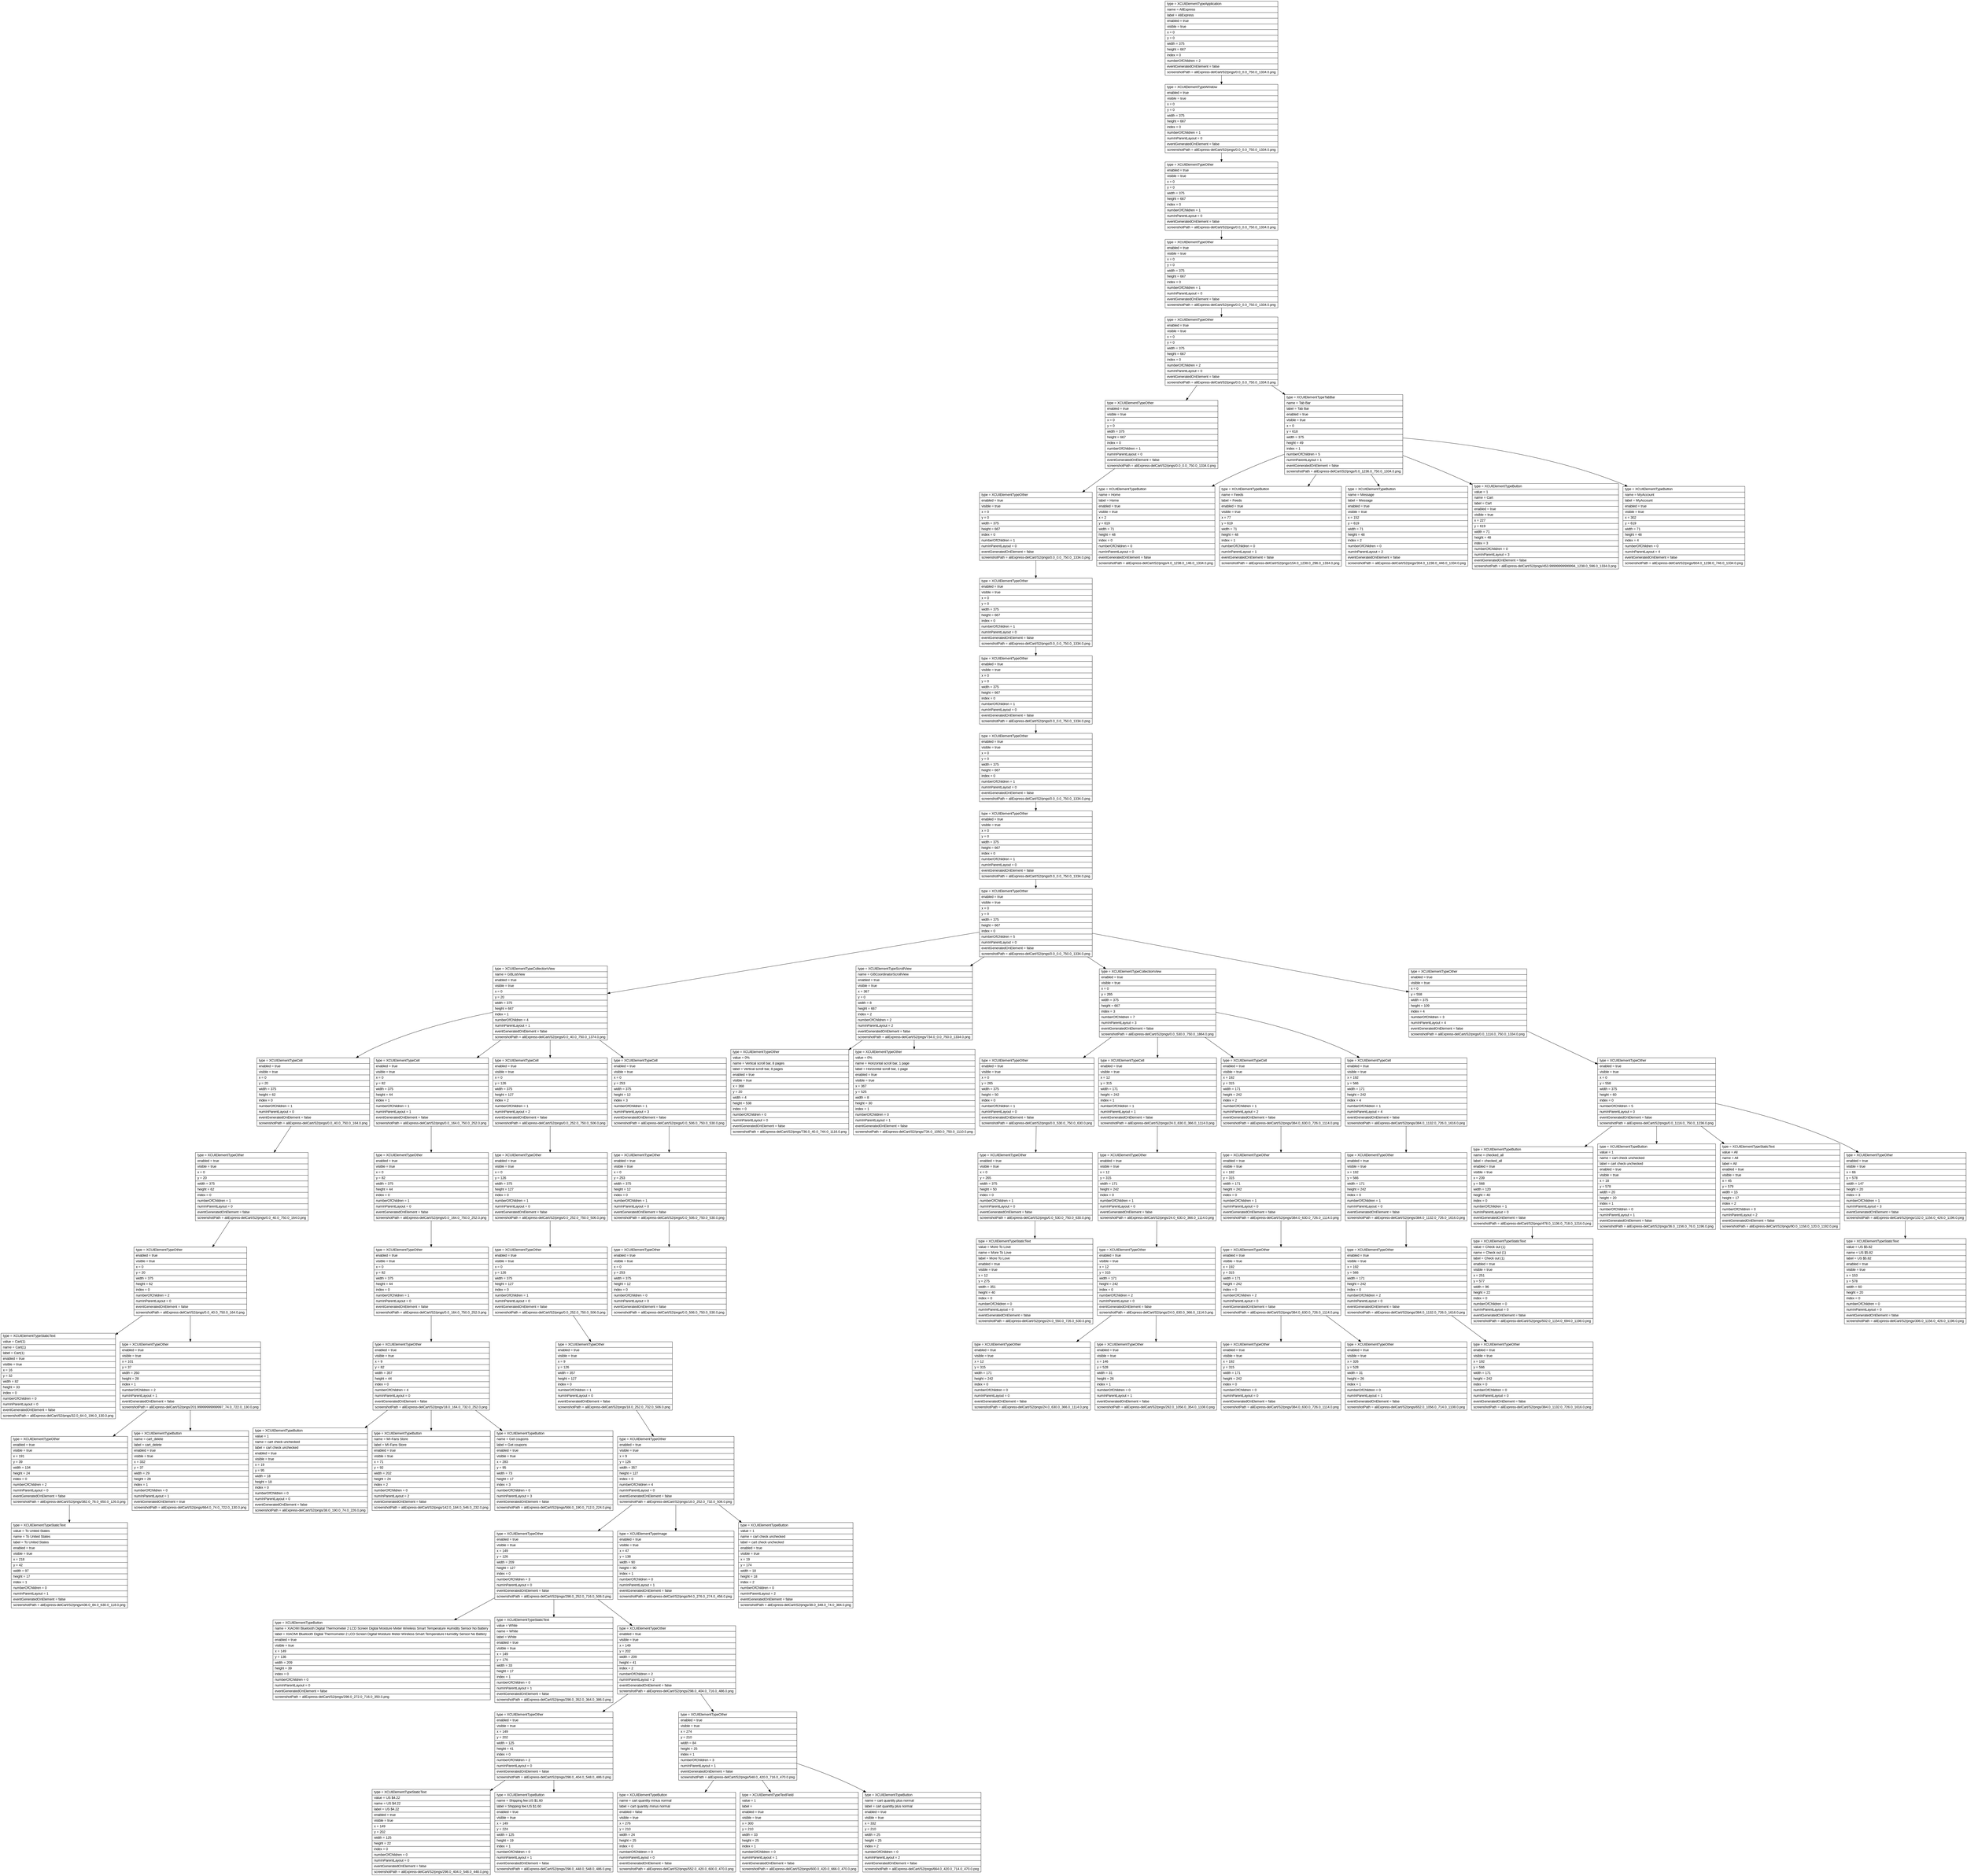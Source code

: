 digraph Layout {

	node [shape=record fontname=Arial];

	0	[label="{type = XCUIElementTypeApplication\l|name = AliExpress\l|label = AliExpress\l|enabled = true\l|visible = true\l|x = 0\l|y = 0\l|width = 375\l|height = 667\l|index = 0\l|numberOfChildren = 2\l|eventGeneratedOnElement = false \l|screenshotPath = aliExpress-delCart/S2/pngs/0.0_0.0_750.0_1334.0.png\l}"]
	1	[label="{type = XCUIElementTypeWindow\l|enabled = true\l|visible = true\l|x = 0\l|y = 0\l|width = 375\l|height = 667\l|index = 0\l|numberOfChildren = 1\l|numInParentLayout = 0\l|eventGeneratedOnElement = false \l|screenshotPath = aliExpress-delCart/S2/pngs/0.0_0.0_750.0_1334.0.png\l}"]
	2	[label="{type = XCUIElementTypeOther\l|enabled = true\l|visible = true\l|x = 0\l|y = 0\l|width = 375\l|height = 667\l|index = 0\l|numberOfChildren = 1\l|numInParentLayout = 0\l|eventGeneratedOnElement = false \l|screenshotPath = aliExpress-delCart/S2/pngs/0.0_0.0_750.0_1334.0.png\l}"]
	3	[label="{type = XCUIElementTypeOther\l|enabled = true\l|visible = true\l|x = 0\l|y = 0\l|width = 375\l|height = 667\l|index = 0\l|numberOfChildren = 1\l|numInParentLayout = 0\l|eventGeneratedOnElement = false \l|screenshotPath = aliExpress-delCart/S2/pngs/0.0_0.0_750.0_1334.0.png\l}"]
	4	[label="{type = XCUIElementTypeOther\l|enabled = true\l|visible = true\l|x = 0\l|y = 0\l|width = 375\l|height = 667\l|index = 0\l|numberOfChildren = 2\l|numInParentLayout = 0\l|eventGeneratedOnElement = false \l|screenshotPath = aliExpress-delCart/S2/pngs/0.0_0.0_750.0_1334.0.png\l}"]
	5	[label="{type = XCUIElementTypeOther\l|enabled = true\l|visible = true\l|x = 0\l|y = 0\l|width = 375\l|height = 667\l|index = 0\l|numberOfChildren = 1\l|numInParentLayout = 0\l|eventGeneratedOnElement = false \l|screenshotPath = aliExpress-delCart/S2/pngs/0.0_0.0_750.0_1334.0.png\l}"]
	6	[label="{type = XCUIElementTypeTabBar\l|name = Tab Bar\l|label = Tab Bar\l|enabled = true\l|visible = true\l|x = 0\l|y = 618\l|width = 375\l|height = 49\l|index = 1\l|numberOfChildren = 5\l|numInParentLayout = 1\l|eventGeneratedOnElement = false \l|screenshotPath = aliExpress-delCart/S2/pngs/0.0_1236.0_750.0_1334.0.png\l}"]
	7	[label="{type = XCUIElementTypeOther\l|enabled = true\l|visible = true\l|x = 0\l|y = 0\l|width = 375\l|height = 667\l|index = 0\l|numberOfChildren = 1\l|numInParentLayout = 0\l|eventGeneratedOnElement = false \l|screenshotPath = aliExpress-delCart/S2/pngs/0.0_0.0_750.0_1334.0.png\l}"]
	8	[label="{type = XCUIElementTypeButton\l|name = Home\l|label = Home\l|enabled = true\l|visible = true\l|x = 2\l|y = 619\l|width = 71\l|height = 48\l|index = 0\l|numberOfChildren = 0\l|numInParentLayout = 0\l|eventGeneratedOnElement = false \l|screenshotPath = aliExpress-delCart/S2/pngs/4.0_1238.0_146.0_1334.0.png\l}"]
	9	[label="{type = XCUIElementTypeButton\l|name = Feeds\l|label = Feeds\l|enabled = true\l|visible = true\l|x = 77\l|y = 619\l|width = 71\l|height = 48\l|index = 1\l|numberOfChildren = 0\l|numInParentLayout = 1\l|eventGeneratedOnElement = false \l|screenshotPath = aliExpress-delCart/S2/pngs/154.0_1238.0_296.0_1334.0.png\l}"]
	10	[label="{type = XCUIElementTypeButton\l|name = Message\l|label = Message\l|enabled = true\l|visible = true\l|x = 152\l|y = 619\l|width = 71\l|height = 48\l|index = 2\l|numberOfChildren = 0\l|numInParentLayout = 2\l|eventGeneratedOnElement = false \l|screenshotPath = aliExpress-delCart/S2/pngs/304.0_1238.0_446.0_1334.0.png\l}"]
	11	[label="{type = XCUIElementTypeButton\l|value = 1\l|name = Cart\l|label = Cart\l|enabled = true\l|visible = true\l|x = 227\l|y = 619\l|width = 71\l|height = 48\l|index = 3\l|numberOfChildren = 0\l|numInParentLayout = 3\l|eventGeneratedOnElement = false \l|screenshotPath = aliExpress-delCart/S2/pngs/453.99999999999994_1238.0_596.0_1334.0.png\l}"]
	12	[label="{type = XCUIElementTypeButton\l|name = MyAccount\l|label = MyAccount\l|enabled = true\l|visible = true\l|x = 302\l|y = 619\l|width = 71\l|height = 48\l|index = 4\l|numberOfChildren = 0\l|numInParentLayout = 4\l|eventGeneratedOnElement = false \l|screenshotPath = aliExpress-delCart/S2/pngs/604.0_1238.0_746.0_1334.0.png\l}"]
	13	[label="{type = XCUIElementTypeOther\l|enabled = true\l|visible = true\l|x = 0\l|y = 0\l|width = 375\l|height = 667\l|index = 0\l|numberOfChildren = 1\l|numInParentLayout = 0\l|eventGeneratedOnElement = false \l|screenshotPath = aliExpress-delCart/S2/pngs/0.0_0.0_750.0_1334.0.png\l}"]
	14	[label="{type = XCUIElementTypeOther\l|enabled = true\l|visible = true\l|x = 0\l|y = 0\l|width = 375\l|height = 667\l|index = 0\l|numberOfChildren = 1\l|numInParentLayout = 0\l|eventGeneratedOnElement = false \l|screenshotPath = aliExpress-delCart/S2/pngs/0.0_0.0_750.0_1334.0.png\l}"]
	15	[label="{type = XCUIElementTypeOther\l|enabled = true\l|visible = true\l|x = 0\l|y = 0\l|width = 375\l|height = 667\l|index = 0\l|numberOfChildren = 1\l|numInParentLayout = 0\l|eventGeneratedOnElement = false \l|screenshotPath = aliExpress-delCart/S2/pngs/0.0_0.0_750.0_1334.0.png\l}"]
	16	[label="{type = XCUIElementTypeOther\l|enabled = true\l|visible = true\l|x = 0\l|y = 0\l|width = 375\l|height = 667\l|index = 0\l|numberOfChildren = 1\l|numInParentLayout = 0\l|eventGeneratedOnElement = false \l|screenshotPath = aliExpress-delCart/S2/pngs/0.0_0.0_750.0_1334.0.png\l}"]
	17	[label="{type = XCUIElementTypeOther\l|enabled = true\l|visible = true\l|x = 0\l|y = 0\l|width = 375\l|height = 667\l|index = 0\l|numberOfChildren = 5\l|numInParentLayout = 0\l|eventGeneratedOnElement = false \l|screenshotPath = aliExpress-delCart/S2/pngs/0.0_0.0_750.0_1334.0.png\l}"]
	18	[label="{type = XCUIElementTypeCollectionView\l|name = GBListView\l|enabled = true\l|visible = true\l|x = 0\l|y = 20\l|width = 375\l|height = 667\l|index = 1\l|numberOfChildren = 4\l|numInParentLayout = 1\l|eventGeneratedOnElement = false \l|screenshotPath = aliExpress-delCart/S2/pngs/0.0_40.0_750.0_1374.0.png\l}"]
	19	[label="{type = XCUIElementTypeScrollView\l|name = GBCoordinatorScrollView\l|enabled = true\l|visible = true\l|x = 367\l|y = 0\l|width = 8\l|height = 667\l|index = 2\l|numberOfChildren = 2\l|numInParentLayout = 2\l|eventGeneratedOnElement = false \l|screenshotPath = aliExpress-delCart/S2/pngs/734.0_0.0_750.0_1334.0.png\l}"]
	20	[label="{type = XCUIElementTypeCollectionView\l|enabled = true\l|visible = true\l|x = 0\l|y = 265\l|width = 375\l|height = 667\l|index = 3\l|numberOfChildren = 7\l|numInParentLayout = 3\l|eventGeneratedOnElement = false \l|screenshotPath = aliExpress-delCart/S2/pngs/0.0_530.0_750.0_1864.0.png\l}"]
	21	[label="{type = XCUIElementTypeOther\l|enabled = true\l|visible = true\l|x = 0\l|y = 558\l|width = 375\l|height = 109\l|index = 4\l|numberOfChildren = 3\l|numInParentLayout = 4\l|eventGeneratedOnElement = false \l|screenshotPath = aliExpress-delCart/S2/pngs/0.0_1116.0_750.0_1334.0.png\l}"]
	22	[label="{type = XCUIElementTypeCell\l|enabled = true\l|visible = true\l|x = 0\l|y = 20\l|width = 375\l|height = 62\l|index = 0\l|numberOfChildren = 1\l|numInParentLayout = 0\l|eventGeneratedOnElement = false \l|screenshotPath = aliExpress-delCart/S2/pngs/0.0_40.0_750.0_164.0.png\l}"]
	23	[label="{type = XCUIElementTypeCell\l|enabled = true\l|visible = true\l|x = 0\l|y = 82\l|width = 375\l|height = 44\l|index = 1\l|numberOfChildren = 1\l|numInParentLayout = 1\l|eventGeneratedOnElement = false \l|screenshotPath = aliExpress-delCart/S2/pngs/0.0_164.0_750.0_252.0.png\l}"]
	24	[label="{type = XCUIElementTypeCell\l|enabled = true\l|visible = true\l|x = 0\l|y = 126\l|width = 375\l|height = 127\l|index = 2\l|numberOfChildren = 1\l|numInParentLayout = 2\l|eventGeneratedOnElement = false \l|screenshotPath = aliExpress-delCart/S2/pngs/0.0_252.0_750.0_506.0.png\l}"]
	25	[label="{type = XCUIElementTypeCell\l|enabled = true\l|visible = true\l|x = 0\l|y = 253\l|width = 375\l|height = 12\l|index = 3\l|numberOfChildren = 1\l|numInParentLayout = 3\l|eventGeneratedOnElement = false \l|screenshotPath = aliExpress-delCart/S2/pngs/0.0_506.0_750.0_530.0.png\l}"]
	26	[label="{type = XCUIElementTypeOther\l|value = 0%\l|name = Vertical scroll bar, 8 pages\l|label = Vertical scroll bar, 8 pages\l|enabled = true\l|visible = true\l|x = 368\l|y = 20\l|width = 4\l|height = 538\l|index = 0\l|numberOfChildren = 0\l|numInParentLayout = 0\l|eventGeneratedOnElement = false \l|screenshotPath = aliExpress-delCart/S2/pngs/736.0_40.0_744.0_1116.0.png\l}"]
	27	[label="{type = XCUIElementTypeOther\l|value = 0%\l|name = Horizontal scroll bar, 1 page\l|label = Horizontal scroll bar, 1 page\l|enabled = true\l|visible = true\l|x = 367\l|y = 525\l|width = 8\l|height = 30\l|index = 1\l|numberOfChildren = 0\l|numInParentLayout = 1\l|eventGeneratedOnElement = false \l|screenshotPath = aliExpress-delCart/S2/pngs/734.0_1050.0_750.0_1110.0.png\l}"]
	28	[label="{type = XCUIElementTypeOther\l|enabled = true\l|visible = true\l|x = 0\l|y = 265\l|width = 375\l|height = 50\l|index = 0\l|numberOfChildren = 1\l|numInParentLayout = 0\l|eventGeneratedOnElement = false \l|screenshotPath = aliExpress-delCart/S2/pngs/0.0_530.0_750.0_630.0.png\l}"]
	29	[label="{type = XCUIElementTypeCell\l|enabled = true\l|visible = true\l|x = 12\l|y = 315\l|width = 171\l|height = 242\l|index = 1\l|numberOfChildren = 1\l|numInParentLayout = 1\l|eventGeneratedOnElement = false \l|screenshotPath = aliExpress-delCart/S2/pngs/24.0_630.0_366.0_1114.0.png\l}"]
	30	[label="{type = XCUIElementTypeCell\l|enabled = true\l|visible = true\l|x = 192\l|y = 315\l|width = 171\l|height = 242\l|index = 2\l|numberOfChildren = 1\l|numInParentLayout = 2\l|eventGeneratedOnElement = false \l|screenshotPath = aliExpress-delCart/S2/pngs/384.0_630.0_726.0_1114.0.png\l}"]
	31	[label="{type = XCUIElementTypeCell\l|enabled = true\l|visible = true\l|x = 192\l|y = 566\l|width = 171\l|height = 242\l|index = 4\l|numberOfChildren = 1\l|numInParentLayout = 4\l|eventGeneratedOnElement = false \l|screenshotPath = aliExpress-delCart/S2/pngs/384.0_1132.0_726.0_1616.0.png\l}"]
	32	[label="{type = XCUIElementTypeOther\l|enabled = true\l|visible = true\l|x = 0\l|y = 558\l|width = 375\l|height = 60\l|index = 0\l|numberOfChildren = 5\l|numInParentLayout = 0\l|eventGeneratedOnElement = false \l|screenshotPath = aliExpress-delCart/S2/pngs/0.0_1116.0_750.0_1236.0.png\l}"]
	33	[label="{type = XCUIElementTypeOther\l|enabled = true\l|visible = true\l|x = 0\l|y = 20\l|width = 375\l|height = 62\l|index = 0\l|numberOfChildren = 1\l|numInParentLayout = 0\l|eventGeneratedOnElement = false \l|screenshotPath = aliExpress-delCart/S2/pngs/0.0_40.0_750.0_164.0.png\l}"]
	34	[label="{type = XCUIElementTypeOther\l|enabled = true\l|visible = true\l|x = 0\l|y = 82\l|width = 375\l|height = 44\l|index = 0\l|numberOfChildren = 1\l|numInParentLayout = 0\l|eventGeneratedOnElement = false \l|screenshotPath = aliExpress-delCart/S2/pngs/0.0_164.0_750.0_252.0.png\l}"]
	35	[label="{type = XCUIElementTypeOther\l|enabled = true\l|visible = true\l|x = 0\l|y = 126\l|width = 375\l|height = 127\l|index = 0\l|numberOfChildren = 1\l|numInParentLayout = 0\l|eventGeneratedOnElement = false \l|screenshotPath = aliExpress-delCart/S2/pngs/0.0_252.0_750.0_506.0.png\l}"]
	36	[label="{type = XCUIElementTypeOther\l|enabled = true\l|visible = true\l|x = 0\l|y = 253\l|width = 375\l|height = 12\l|index = 0\l|numberOfChildren = 1\l|numInParentLayout = 0\l|eventGeneratedOnElement = false \l|screenshotPath = aliExpress-delCart/S2/pngs/0.0_506.0_750.0_530.0.png\l}"]
	37	[label="{type = XCUIElementTypeOther\l|enabled = true\l|visible = true\l|x = 0\l|y = 265\l|width = 375\l|height = 50\l|index = 0\l|numberOfChildren = 1\l|numInParentLayout = 0\l|eventGeneratedOnElement = false \l|screenshotPath = aliExpress-delCart/S2/pngs/0.0_530.0_750.0_630.0.png\l}"]
	38	[label="{type = XCUIElementTypeOther\l|enabled = true\l|visible = true\l|x = 12\l|y = 315\l|width = 171\l|height = 242\l|index = 0\l|numberOfChildren = 1\l|numInParentLayout = 0\l|eventGeneratedOnElement = false \l|screenshotPath = aliExpress-delCart/S2/pngs/24.0_630.0_366.0_1114.0.png\l}"]
	39	[label="{type = XCUIElementTypeOther\l|enabled = true\l|visible = true\l|x = 192\l|y = 315\l|width = 171\l|height = 242\l|index = 0\l|numberOfChildren = 1\l|numInParentLayout = 0\l|eventGeneratedOnElement = false \l|screenshotPath = aliExpress-delCart/S2/pngs/384.0_630.0_726.0_1114.0.png\l}"]
	40	[label="{type = XCUIElementTypeOther\l|enabled = true\l|visible = true\l|x = 192\l|y = 566\l|width = 171\l|height = 242\l|index = 0\l|numberOfChildren = 1\l|numInParentLayout = 0\l|eventGeneratedOnElement = false \l|screenshotPath = aliExpress-delCart/S2/pngs/384.0_1132.0_726.0_1616.0.png\l}"]
	41	[label="{type = XCUIElementTypeButton\l|name = checked_all\l|label = checked_all\l|enabled = true\l|visible = true\l|x = 239\l|y = 568\l|width = 120\l|height = 40\l|index = 0\l|numberOfChildren = 1\l|numInParentLayout = 0\l|eventGeneratedOnElement = false \l|screenshotPath = aliExpress-delCart/S2/pngs/478.0_1136.0_718.0_1216.0.png\l}"]
	42	[label="{type = XCUIElementTypeButton\l|value = 1\l|name = cart check unchecked\l|label = cart check unchecked\l|enabled = true\l|visible = true\l|x = 18\l|y = 578\l|width = 20\l|height = 20\l|index = 1\l|numberOfChildren = 0\l|numInParentLayout = 1\l|eventGeneratedOnElement = false \l|screenshotPath = aliExpress-delCart/S2/pngs/36.0_1156.0_76.0_1196.0.png\l}"]
	43	[label="{type = XCUIElementTypeStaticText\l|value = All\l|name = All\l|label = All\l|enabled = true\l|visible = true\l|x = 45\l|y = 579\l|width = 15\l|height = 17\l|index = 2\l|numberOfChildren = 0\l|numInParentLayout = 2\l|eventGeneratedOnElement = false \l|screenshotPath = aliExpress-delCart/S2/pngs/90.0_1158.0_120.0_1192.0.png\l}"]
	44	[label="{type = XCUIElementTypeOther\l|enabled = true\l|visible = true\l|x = 66\l|y = 578\l|width = 147\l|height = 20\l|index = 3\l|numberOfChildren = 1\l|numInParentLayout = 3\l|eventGeneratedOnElement = false \l|screenshotPath = aliExpress-delCart/S2/pngs/132.0_1156.0_426.0_1196.0.png\l}"]
	45	[label="{type = XCUIElementTypeOther\l|enabled = true\l|visible = true\l|x = 0\l|y = 20\l|width = 375\l|height = 62\l|index = 0\l|numberOfChildren = 2\l|numInParentLayout = 0\l|eventGeneratedOnElement = false \l|screenshotPath = aliExpress-delCart/S2/pngs/0.0_40.0_750.0_164.0.png\l}"]
	46	[label="{type = XCUIElementTypeOther\l|enabled = true\l|visible = true\l|x = 0\l|y = 82\l|width = 375\l|height = 44\l|index = 0\l|numberOfChildren = 1\l|numInParentLayout = 0\l|eventGeneratedOnElement = false \l|screenshotPath = aliExpress-delCart/S2/pngs/0.0_164.0_750.0_252.0.png\l}"]
	47	[label="{type = XCUIElementTypeOther\l|enabled = true\l|visible = true\l|x = 0\l|y = 126\l|width = 375\l|height = 127\l|index = 0\l|numberOfChildren = 1\l|numInParentLayout = 0\l|eventGeneratedOnElement = false \l|screenshotPath = aliExpress-delCart/S2/pngs/0.0_252.0_750.0_506.0.png\l}"]
	48	[label="{type = XCUIElementTypeOther\l|enabled = true\l|visible = true\l|x = 0\l|y = 253\l|width = 375\l|height = 12\l|index = 0\l|numberOfChildren = 0\l|numInParentLayout = 0\l|eventGeneratedOnElement = false \l|screenshotPath = aliExpress-delCart/S2/pngs/0.0_506.0_750.0_530.0.png\l}"]
	49	[label="{type = XCUIElementTypeStaticText\l|value = More To Love\l|name = More To Love\l|label = More To Love\l|enabled = true\l|visible = true\l|x = 12\l|y = 275\l|width = 351\l|height = 40\l|index = 0\l|numberOfChildren = 0\l|numInParentLayout = 0\l|eventGeneratedOnElement = false \l|screenshotPath = aliExpress-delCart/S2/pngs/24.0_550.0_726.0_630.0.png\l}"]
	50	[label="{type = XCUIElementTypeOther\l|enabled = true\l|visible = true\l|x = 12\l|y = 315\l|width = 171\l|height = 242\l|index = 0\l|numberOfChildren = 2\l|numInParentLayout = 0\l|eventGeneratedOnElement = false \l|screenshotPath = aliExpress-delCart/S2/pngs/24.0_630.0_366.0_1114.0.png\l}"]
	51	[label="{type = XCUIElementTypeOther\l|enabled = true\l|visible = true\l|x = 192\l|y = 315\l|width = 171\l|height = 242\l|index = 0\l|numberOfChildren = 2\l|numInParentLayout = 0\l|eventGeneratedOnElement = false \l|screenshotPath = aliExpress-delCart/S2/pngs/384.0_630.0_726.0_1114.0.png\l}"]
	52	[label="{type = XCUIElementTypeOther\l|enabled = true\l|visible = true\l|x = 192\l|y = 566\l|width = 171\l|height = 242\l|index = 0\l|numberOfChildren = 2\l|numInParentLayout = 0\l|eventGeneratedOnElement = false \l|screenshotPath = aliExpress-delCart/S2/pngs/384.0_1132.0_726.0_1616.0.png\l}"]
	53	[label="{type = XCUIElementTypeStaticText\l|value = Check out (1)\l|name = Check out (1)\l|label = Check out (1)\l|enabled = true\l|visible = true\l|x = 251\l|y = 577\l|width = 96\l|height = 22\l|index = 0\l|numberOfChildren = 0\l|numInParentLayout = 0\l|eventGeneratedOnElement = false \l|screenshotPath = aliExpress-delCart/S2/pngs/502.0_1154.0_694.0_1198.0.png\l}"]
	54	[label="{type = XCUIElementTypeStaticText\l|value = US $5.82\l|name = US $5.82\l|label = US $5.82\l|enabled = true\l|visible = true\l|x = 153\l|y = 578\l|width = 60\l|height = 20\l|index = 0\l|numberOfChildren = 0\l|numInParentLayout = 0\l|eventGeneratedOnElement = false \l|screenshotPath = aliExpress-delCart/S2/pngs/306.0_1156.0_426.0_1196.0.png\l}"]
	55	[label="{type = XCUIElementTypeStaticText\l|value = Cart(1)\l|name = Cart(1)\l|label = Cart(1)\l|enabled = true\l|visible = true\l|x = 16\l|y = 32\l|width = 82\l|height = 33\l|index = 0\l|numberOfChildren = 0\l|numInParentLayout = 0\l|eventGeneratedOnElement = false \l|screenshotPath = aliExpress-delCart/S2/pngs/32.0_64.0_196.0_130.0.png\l}"]
	56	[label="{type = XCUIElementTypeOther\l|enabled = true\l|visible = true\l|x = 101\l|y = 37\l|width = 260\l|height = 28\l|index = 1\l|numberOfChildren = 2\l|numInParentLayout = 1\l|eventGeneratedOnElement = false \l|screenshotPath = aliExpress-delCart/S2/pngs/201.99999999999997_74.0_722.0_130.0.png\l}"]
	57	[label="{type = XCUIElementTypeOther\l|enabled = true\l|visible = true\l|x = 9\l|y = 82\l|width = 357\l|height = 44\l|index = 0\l|numberOfChildren = 4\l|numInParentLayout = 0\l|eventGeneratedOnElement = false \l|screenshotPath = aliExpress-delCart/S2/pngs/18.0_164.0_732.0_252.0.png\l}"]
	58	[label="{type = XCUIElementTypeOther\l|enabled = true\l|visible = true\l|x = 9\l|y = 126\l|width = 357\l|height = 127\l|index = 0\l|numberOfChildren = 1\l|numInParentLayout = 0\l|eventGeneratedOnElement = false \l|screenshotPath = aliExpress-delCart/S2/pngs/18.0_252.0_732.0_506.0.png\l}"]
	59	[label="{type = XCUIElementTypeOther\l|enabled = true\l|visible = true\l|x = 12\l|y = 315\l|width = 171\l|height = 242\l|index = 0\l|numberOfChildren = 0\l|numInParentLayout = 0\l|eventGeneratedOnElement = false \l|screenshotPath = aliExpress-delCart/S2/pngs/24.0_630.0_366.0_1114.0.png\l}"]
	60	[label="{type = XCUIElementTypeOther\l|enabled = true\l|visible = true\l|x = 146\l|y = 528\l|width = 31\l|height = 26\l|index = 1\l|numberOfChildren = 0\l|numInParentLayout = 1\l|eventGeneratedOnElement = false \l|screenshotPath = aliExpress-delCart/S2/pngs/292.0_1056.0_354.0_1108.0.png\l}"]
	61	[label="{type = XCUIElementTypeOther\l|enabled = true\l|visible = true\l|x = 192\l|y = 315\l|width = 171\l|height = 242\l|index = 0\l|numberOfChildren = 0\l|numInParentLayout = 0\l|eventGeneratedOnElement = false \l|screenshotPath = aliExpress-delCart/S2/pngs/384.0_630.0_726.0_1114.0.png\l}"]
	62	[label="{type = XCUIElementTypeOther\l|enabled = true\l|visible = true\l|x = 326\l|y = 528\l|width = 31\l|height = 26\l|index = 1\l|numberOfChildren = 0\l|numInParentLayout = 1\l|eventGeneratedOnElement = false \l|screenshotPath = aliExpress-delCart/S2/pngs/652.0_1056.0_714.0_1108.0.png\l}"]
	63	[label="{type = XCUIElementTypeOther\l|enabled = true\l|visible = true\l|x = 192\l|y = 566\l|width = 171\l|height = 242\l|index = 0\l|numberOfChildren = 0\l|numInParentLayout = 0\l|eventGeneratedOnElement = false \l|screenshotPath = aliExpress-delCart/S2/pngs/384.0_1132.0_726.0_1616.0.png\l}"]
	64	[label="{type = XCUIElementTypeOther\l|enabled = true\l|visible = true\l|x = 191\l|y = 39\l|width = 134\l|height = 24\l|index = 0\l|numberOfChildren = 2\l|numInParentLayout = 0\l|eventGeneratedOnElement = false \l|screenshotPath = aliExpress-delCart/S2/pngs/382.0_78.0_650.0_126.0.png\l}"]
	65	[label="{type = XCUIElementTypeButton\l|name = cart_delete\l|label = cart_delete\l|enabled = true\l|visible = true\l|x = 332\l|y = 37\l|width = 29\l|height = 28\l|index = 1\l|numberOfChildren = 0\l|numInParentLayout = 1\l|eventGeneratedOnElement = true \l|screenshotPath = aliExpress-delCart/S2/pngs/664.0_74.0_722.0_130.0.png\l}"]
	66	[label="{type = XCUIElementTypeButton\l|value = 1\l|name = cart check unchecked\l|label = cart check unchecked\l|enabled = true\l|visible = true\l|x = 19\l|y = 95\l|width = 18\l|height = 18\l|index = 0\l|numberOfChildren = 0\l|numInParentLayout = 0\l|eventGeneratedOnElement = false \l|screenshotPath = aliExpress-delCart/S2/pngs/38.0_190.0_74.0_226.0.png\l}"]
	67	[label="{type = XCUIElementTypeButton\l|name = MI-Fans Store\l|label = MI-Fans Store\l|enabled = true\l|visible = true\l|x = 71\l|y = 92\l|width = 202\l|height = 24\l|index = 2\l|numberOfChildren = 0\l|numInParentLayout = 2\l|eventGeneratedOnElement = false \l|screenshotPath = aliExpress-delCart/S2/pngs/142.0_184.0_546.0_232.0.png\l}"]
	68	[label="{type = XCUIElementTypeButton\l|name = Get coupons\l|label = Get coupons\l|enabled = true\l|visible = true\l|x = 283\l|y = 95\l|width = 73\l|height = 17\l|index = 3\l|numberOfChildren = 0\l|numInParentLayout = 3\l|eventGeneratedOnElement = false \l|screenshotPath = aliExpress-delCart/S2/pngs/566.0_190.0_712.0_224.0.png\l}"]
	69	[label="{type = XCUIElementTypeOther\l|enabled = true\l|visible = true\l|x = 9\l|y = 126\l|width = 357\l|height = 127\l|index = 0\l|numberOfChildren = 4\l|numInParentLayout = 0\l|eventGeneratedOnElement = false \l|screenshotPath = aliExpress-delCart/S2/pngs/18.0_252.0_732.0_506.0.png\l}"]
	70	[label="{type = XCUIElementTypeStaticText\l|value = To United States\l|name = To United States\l|label = To United States\l|enabled = true\l|visible = true\l|x = 218\l|y = 42\l|width = 97\l|height = 17\l|index = 1\l|numberOfChildren = 0\l|numInParentLayout = 1\l|eventGeneratedOnElement = false \l|screenshotPath = aliExpress-delCart/S2/pngs/436.0_84.0_630.0_118.0.png\l}"]
	71	[label="{type = XCUIElementTypeOther\l|enabled = true\l|visible = true\l|x = 149\l|y = 126\l|width = 209\l|height = 127\l|index = 0\l|numberOfChildren = 3\l|numInParentLayout = 0\l|eventGeneratedOnElement = false \l|screenshotPath = aliExpress-delCart/S2/pngs/298.0_252.0_716.0_506.0.png\l}"]
	72	[label="{type = XCUIElementTypeImage\l|enabled = true\l|visible = true\l|x = 47\l|y = 138\l|width = 90\l|height = 90\l|index = 1\l|numberOfChildren = 0\l|numInParentLayout = 1\l|eventGeneratedOnElement = false \l|screenshotPath = aliExpress-delCart/S2/pngs/94.0_276.0_274.0_456.0.png\l}"]
	73	[label="{type = XCUIElementTypeButton\l|value = 1\l|name = cart check unchecked\l|label = cart check unchecked\l|enabled = true\l|visible = true\l|x = 19\l|y = 174\l|width = 18\l|height = 18\l|index = 2\l|numberOfChildren = 0\l|numInParentLayout = 2\l|eventGeneratedOnElement = false \l|screenshotPath = aliExpress-delCart/S2/pngs/38.0_348.0_74.0_384.0.png\l}"]
	74	[label="{type = XCUIElementTypeButton\l|name = XIAOMI Bluetooth Digital Thermometer 2 LCD Screen Digital Moisture Meter Wireless Smart Temperature Humidity Sensor No Battery\l|label = XIAOMI Bluetooth Digital Thermometer 2 LCD Screen Digital Moisture Meter Wireless Smart Temperature Humidity Sensor No Battery\l|enabled = true\l|visible = true\l|x = 149\l|y = 136\l|width = 209\l|height = 39\l|index = 0\l|numberOfChildren = 0\l|numInParentLayout = 0\l|eventGeneratedOnElement = false \l|screenshotPath = aliExpress-delCart/S2/pngs/298.0_272.0_716.0_350.0.png\l}"]
	75	[label="{type = XCUIElementTypeStaticText\l|value = White\l|name = White\l|label = White\l|enabled = true\l|visible = true\l|x = 149\l|y = 176\l|width = 33\l|height = 17\l|index = 1\l|numberOfChildren = 0\l|numInParentLayout = 1\l|eventGeneratedOnElement = false \l|screenshotPath = aliExpress-delCart/S2/pngs/298.0_352.0_364.0_386.0.png\l}"]
	76	[label="{type = XCUIElementTypeOther\l|enabled = true\l|visible = true\l|x = 149\l|y = 202\l|width = 209\l|height = 41\l|index = 2\l|numberOfChildren = 2\l|numInParentLayout = 2\l|eventGeneratedOnElement = false \l|screenshotPath = aliExpress-delCart/S2/pngs/298.0_404.0_716.0_486.0.png\l}"]
	77	[label="{type = XCUIElementTypeOther\l|enabled = true\l|visible = true\l|x = 149\l|y = 202\l|width = 125\l|height = 41\l|index = 0\l|numberOfChildren = 2\l|numInParentLayout = 0\l|eventGeneratedOnElement = false \l|screenshotPath = aliExpress-delCart/S2/pngs/298.0_404.0_548.0_486.0.png\l}"]
	78	[label="{type = XCUIElementTypeOther\l|enabled = true\l|visible = true\l|x = 274\l|y = 210\l|width = 84\l|height = 25\l|index = 1\l|numberOfChildren = 3\l|numInParentLayout = 1\l|eventGeneratedOnElement = false \l|screenshotPath = aliExpress-delCart/S2/pngs/548.0_420.0_716.0_470.0.png\l}"]
	79	[label="{type = XCUIElementTypeStaticText\l|value = US $4.22\l|name = US $4.22\l|label = US $4.22\l|enabled = true\l|visible = true\l|x = 149\l|y = 202\l|width = 125\l|height = 22\l|index = 0\l|numberOfChildren = 0\l|numInParentLayout = 0\l|eventGeneratedOnElement = false \l|screenshotPath = aliExpress-delCart/S2/pngs/298.0_404.0_548.0_448.0.png\l}"]
	80	[label="{type = XCUIElementTypeButton\l|name = Shipping fee:US $1.60\l|label = Shipping fee:US $1.60\l|enabled = true\l|visible = true\l|x = 149\l|y = 224\l|width = 125\l|height = 19\l|index = 1\l|numberOfChildren = 0\l|numInParentLayout = 1\l|eventGeneratedOnElement = false \l|screenshotPath = aliExpress-delCart/S2/pngs/298.0_448.0_548.0_486.0.png\l}"]
	81	[label="{type = XCUIElementTypeButton\l|name = cart quantity minus normal\l|label = cart quantity minus normal\l|enabled = false\l|visible = true\l|x = 276\l|y = 210\l|width = 24\l|height = 25\l|index = 0\l|numberOfChildren = 0\l|numInParentLayout = 0\l|eventGeneratedOnElement = false \l|screenshotPath = aliExpress-delCart/S2/pngs/552.0_420.0_600.0_470.0.png\l}"]
	82	[label="{type = XCUIElementTypeTextField\l|value = 1\l|label = \l|enabled = true\l|visible = true\l|x = 300\l|y = 210\l|width = 33\l|height = 25\l|index = 1\l|numberOfChildren = 0\l|numInParentLayout = 1\l|eventGeneratedOnElement = false \l|screenshotPath = aliExpress-delCart/S2/pngs/600.0_420.0_666.0_470.0.png\l}"]
	83	[label="{type = XCUIElementTypeButton\l|name = cart quantity plus normal\l|label = cart quantity plus normal\l|enabled = true\l|visible = true\l|x = 332\l|y = 210\l|width = 25\l|height = 25\l|index = 2\l|numberOfChildren = 0\l|numInParentLayout = 2\l|eventGeneratedOnElement = false \l|screenshotPath = aliExpress-delCart/S2/pngs/664.0_420.0_714.0_470.0.png\l}"]


	0 -> 1
	1 -> 2
	2 -> 3
	3 -> 4
	4 -> 5
	4 -> 6
	5 -> 7
	6 -> 8
	6 -> 9
	6 -> 10
	6 -> 11
	6 -> 12
	7 -> 13
	13 -> 14
	14 -> 15
	15 -> 16
	16 -> 17
	17 -> 18
	17 -> 19
	17 -> 20
	17 -> 21
	18 -> 22
	18 -> 23
	18 -> 24
	18 -> 25
	19 -> 26
	19 -> 27
	20 -> 28
	20 -> 29
	20 -> 30
	20 -> 31
	21 -> 32
	22 -> 33
	23 -> 34
	24 -> 35
	25 -> 36
	28 -> 37
	29 -> 38
	30 -> 39
	31 -> 40
	32 -> 41
	32 -> 42
	32 -> 43
	32 -> 44
	33 -> 45
	34 -> 46
	35 -> 47
	36 -> 48
	37 -> 49
	38 -> 50
	39 -> 51
	40 -> 52
	41 -> 53
	44 -> 54
	45 -> 55
	45 -> 56
	46 -> 57
	47 -> 58
	50 -> 59
	50 -> 60
	51 -> 61
	51 -> 62
	52 -> 63
	56 -> 64
	56 -> 65
	57 -> 66
	57 -> 67
	57 -> 68
	58 -> 69
	64 -> 70
	69 -> 71
	69 -> 72
	69 -> 73
	71 -> 74
	71 -> 75
	71 -> 76
	76 -> 77
	76 -> 78
	77 -> 79
	77 -> 80
	78 -> 81
	78 -> 82
	78 -> 83


}